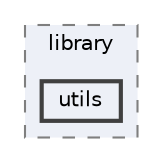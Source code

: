 digraph "/home/runner/work/cpp-viewshed-library/cpp-viewshed-library/src/library/utils"
{
 // LATEX_PDF_SIZE
  bgcolor="transparent";
  edge [fontname=Helvetica,fontsize=10,labelfontname=Helvetica,labelfontsize=10];
  node [fontname=Helvetica,fontsize=10,shape=box,height=0.2,width=0.4];
  compound=true
  subgraph clusterdir_0aacf3aed1a5c7085b23ed9486273ee2 {
    graph [ bgcolor="#edf0f7", pencolor="grey50", label="library", fontname=Helvetica,fontsize=10 style="filled,dashed", URL="dir_0aacf3aed1a5c7085b23ed9486273ee2.html",tooltip=""]
  dir_011bc2586b0eb45236f332cb99e3a199 [label="utils", fillcolor="#edf0f7", color="grey25", style="filled,bold", URL="dir_011bc2586b0eb45236f332cb99e3a199.html",tooltip=""];
  }
}
